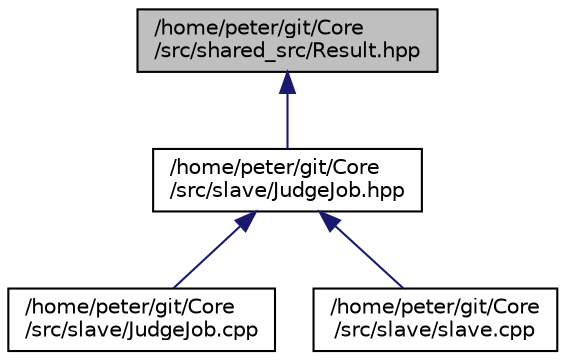 digraph "/home/peter/git/Core/src/shared_src/Result.hpp"
{
 // LATEX_PDF_SIZE
  edge [fontname="Helvetica",fontsize="10",labelfontname="Helvetica",labelfontsize="10"];
  node [fontname="Helvetica",fontsize="10",shape=record];
  Node11 [label="/home/peter/git/Core\l/src/shared_src/Result.hpp",height=0.2,width=0.4,color="black", fillcolor="grey75", style="filled", fontcolor="black",tooltip=" "];
  Node11 -> Node12 [dir="back",color="midnightblue",fontsize="10",style="solid",fontname="Helvetica"];
  Node12 [label="/home/peter/git/Core\l/src/slave/JudgeJob.hpp",height=0.2,width=0.4,color="black", fillcolor="white", style="filled",URL="$_judge_job_8hpp.html",tooltip=" "];
  Node12 -> Node13 [dir="back",color="midnightblue",fontsize="10",style="solid",fontname="Helvetica"];
  Node13 [label="/home/peter/git/Core\l/src/slave/JudgeJob.cpp",height=0.2,width=0.4,color="black", fillcolor="white", style="filled",URL="$_judge_job_8cpp.html",tooltip=" "];
  Node12 -> Node14 [dir="back",color="midnightblue",fontsize="10",style="solid",fontname="Helvetica"];
  Node14 [label="/home/peter/git/Core\l/src/slave/slave.cpp",height=0.2,width=0.4,color="black", fillcolor="white", style="filled",URL="$slave_8cpp.html",tooltip=" "];
}
